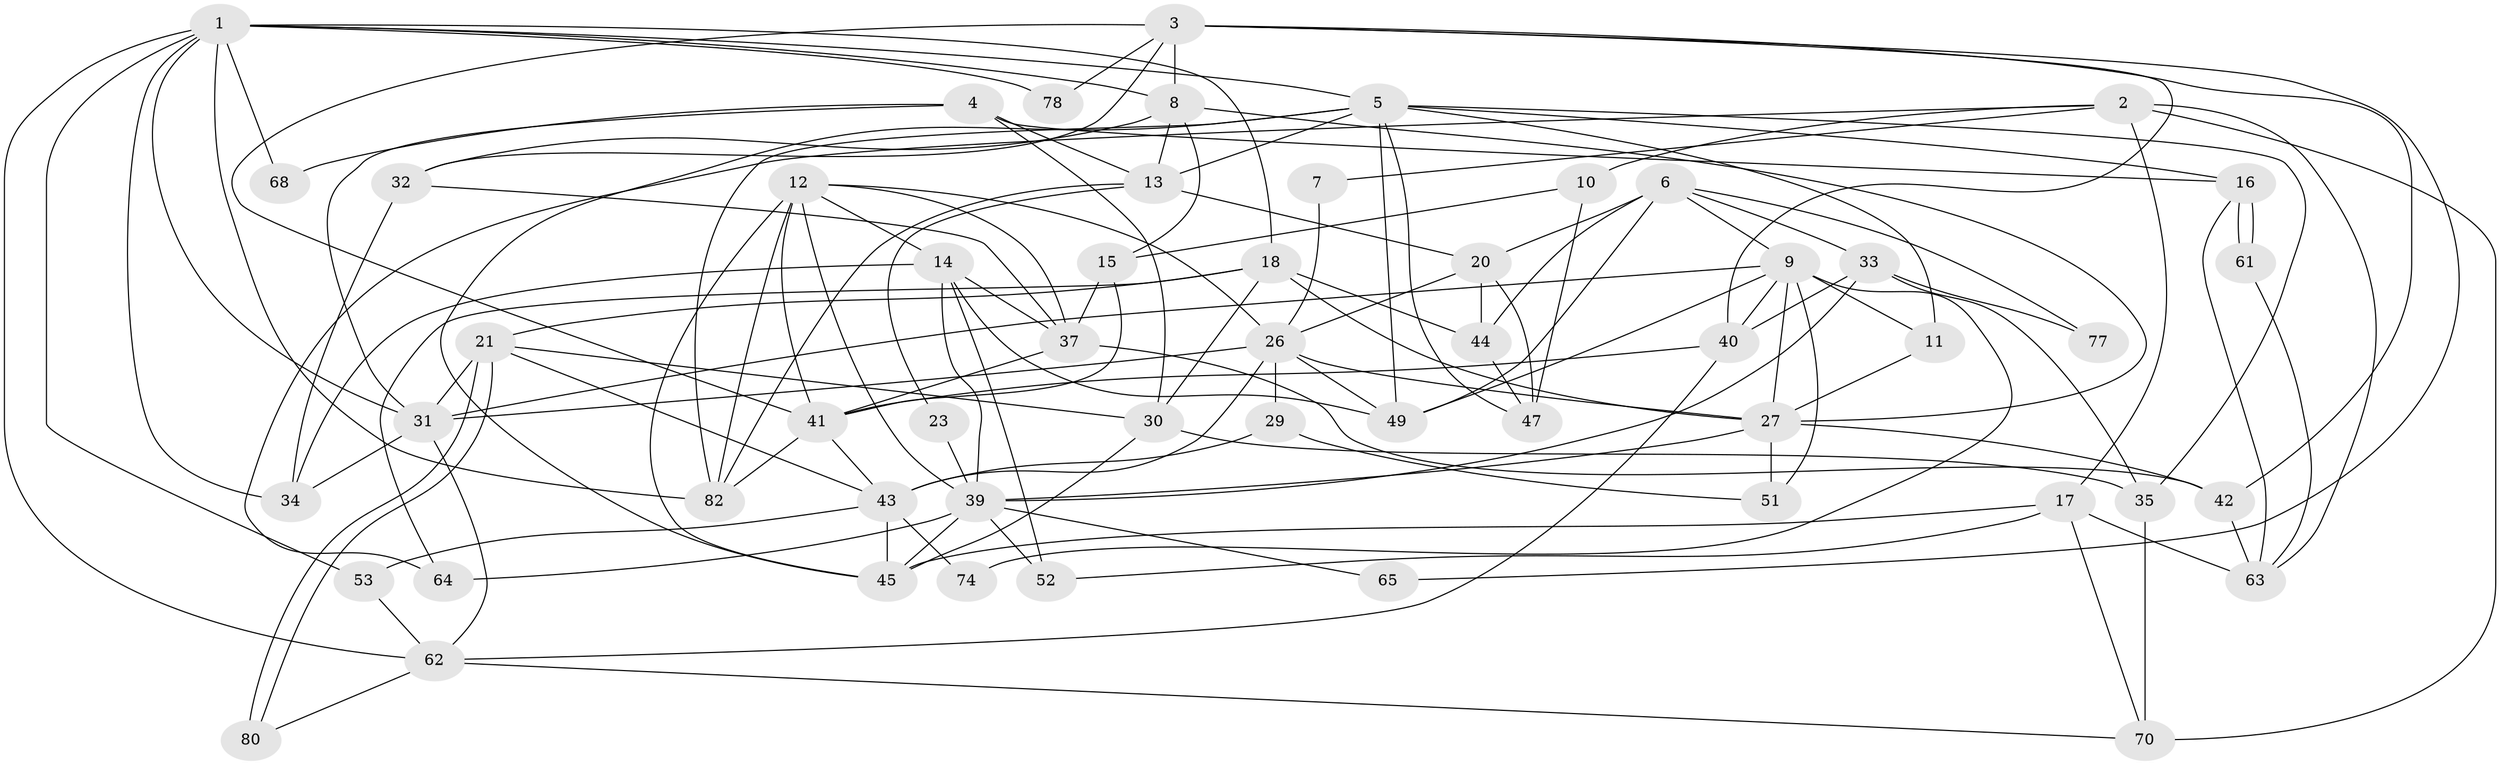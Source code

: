 // original degree distribution, {7: 0.034482758620689655, 3: 0.28735632183908044, 4: 0.3103448275862069, 2: 0.11494252873563218, 6: 0.10344827586206896, 5: 0.13793103448275862, 10: 0.011494252873563218}
// Generated by graph-tools (version 1.1) at 2025/11/02/27/25 16:11:22]
// undirected, 55 vertices, 135 edges
graph export_dot {
graph [start="1"]
  node [color=gray90,style=filled];
  1 [super="+69"];
  2 [super="+19"];
  3 [super="+50"];
  4 [super="+72"];
  5 [super="+60"];
  6 [super="+86"];
  7;
  8 [super="+46"];
  9 [super="+22"];
  10;
  11;
  12 [super="+85"];
  13 [super="+67"];
  14 [super="+25"];
  15;
  16 [super="+73"];
  17 [super="+24"];
  18 [super="+36"];
  20 [super="+55"];
  21 [super="+66"];
  23 [super="+57"];
  26 [super="+28"];
  27 [super="+83"];
  29;
  30 [super="+81"];
  31 [super="+38"];
  32;
  33 [super="+54"];
  34;
  35;
  37 [super="+76"];
  39 [super="+56"];
  40 [super="+58"];
  41 [super="+71"];
  42;
  43 [super="+79"];
  44 [super="+48"];
  45;
  47;
  49 [super="+59"];
  51;
  52;
  53;
  61;
  62 [super="+84"];
  63 [super="+75"];
  64;
  65;
  68;
  70;
  74;
  77;
  78;
  80;
  82 [super="+87"];
  1 -- 34;
  1 -- 8;
  1 -- 18;
  1 -- 53;
  1 -- 68;
  1 -- 82;
  1 -- 78;
  1 -- 62;
  1 -- 5;
  1 -- 31;
  2 -- 70 [weight=2];
  2 -- 10;
  2 -- 64;
  2 -- 17;
  2 -- 7;
  2 -- 63;
  3 -- 65;
  3 -- 78;
  3 -- 32;
  3 -- 41;
  3 -- 42;
  3 -- 8;
  3 -- 40;
  4 -- 68;
  4 -- 13;
  4 -- 30;
  4 -- 16;
  4 -- 31;
  5 -- 45;
  5 -- 11;
  5 -- 35;
  5 -- 47;
  5 -- 82;
  5 -- 13;
  5 -- 49;
  5 -- 16;
  6 -- 44 [weight=2];
  6 -- 33;
  6 -- 49;
  6 -- 20;
  6 -- 9;
  6 -- 77;
  7 -- 26;
  8 -- 13;
  8 -- 15;
  8 -- 27;
  8 -- 32;
  9 -- 11;
  9 -- 74;
  9 -- 51;
  9 -- 31 [weight=2];
  9 -- 49;
  9 -- 27;
  9 -- 40;
  10 -- 15;
  10 -- 47;
  11 -- 27;
  12 -- 45;
  12 -- 41;
  12 -- 37;
  12 -- 82;
  12 -- 39;
  12 -- 26;
  12 -- 14;
  13 -- 20;
  13 -- 82;
  13 -- 23;
  14 -- 49;
  14 -- 52;
  14 -- 34;
  14 -- 39;
  14 -- 37;
  15 -- 37;
  15 -- 41;
  16 -- 61;
  16 -- 61;
  16 -- 63;
  17 -- 63 [weight=2];
  17 -- 52;
  17 -- 45;
  17 -- 70;
  18 -- 30;
  18 -- 64;
  18 -- 27;
  18 -- 44;
  18 -- 21;
  20 -- 47;
  20 -- 26;
  20 -- 44;
  21 -- 80;
  21 -- 80;
  21 -- 30;
  21 -- 43;
  21 -- 31;
  23 -- 39 [weight=2];
  26 -- 29;
  26 -- 43;
  26 -- 49;
  26 -- 27;
  26 -- 31;
  27 -- 51;
  27 -- 39;
  27 -- 42;
  29 -- 51;
  29 -- 43;
  30 -- 45;
  30 -- 35;
  31 -- 34;
  31 -- 62;
  32 -- 37;
  32 -- 34;
  33 -- 35;
  33 -- 77;
  33 -- 39;
  33 -- 40 [weight=2];
  35 -- 70;
  37 -- 42;
  37 -- 41;
  39 -- 52;
  39 -- 45;
  39 -- 64;
  39 -- 65;
  40 -- 41;
  40 -- 62;
  41 -- 43;
  41 -- 82;
  42 -- 63;
  43 -- 53;
  43 -- 74;
  43 -- 45;
  44 -- 47;
  53 -- 62;
  61 -- 63;
  62 -- 80;
  62 -- 70;
}
